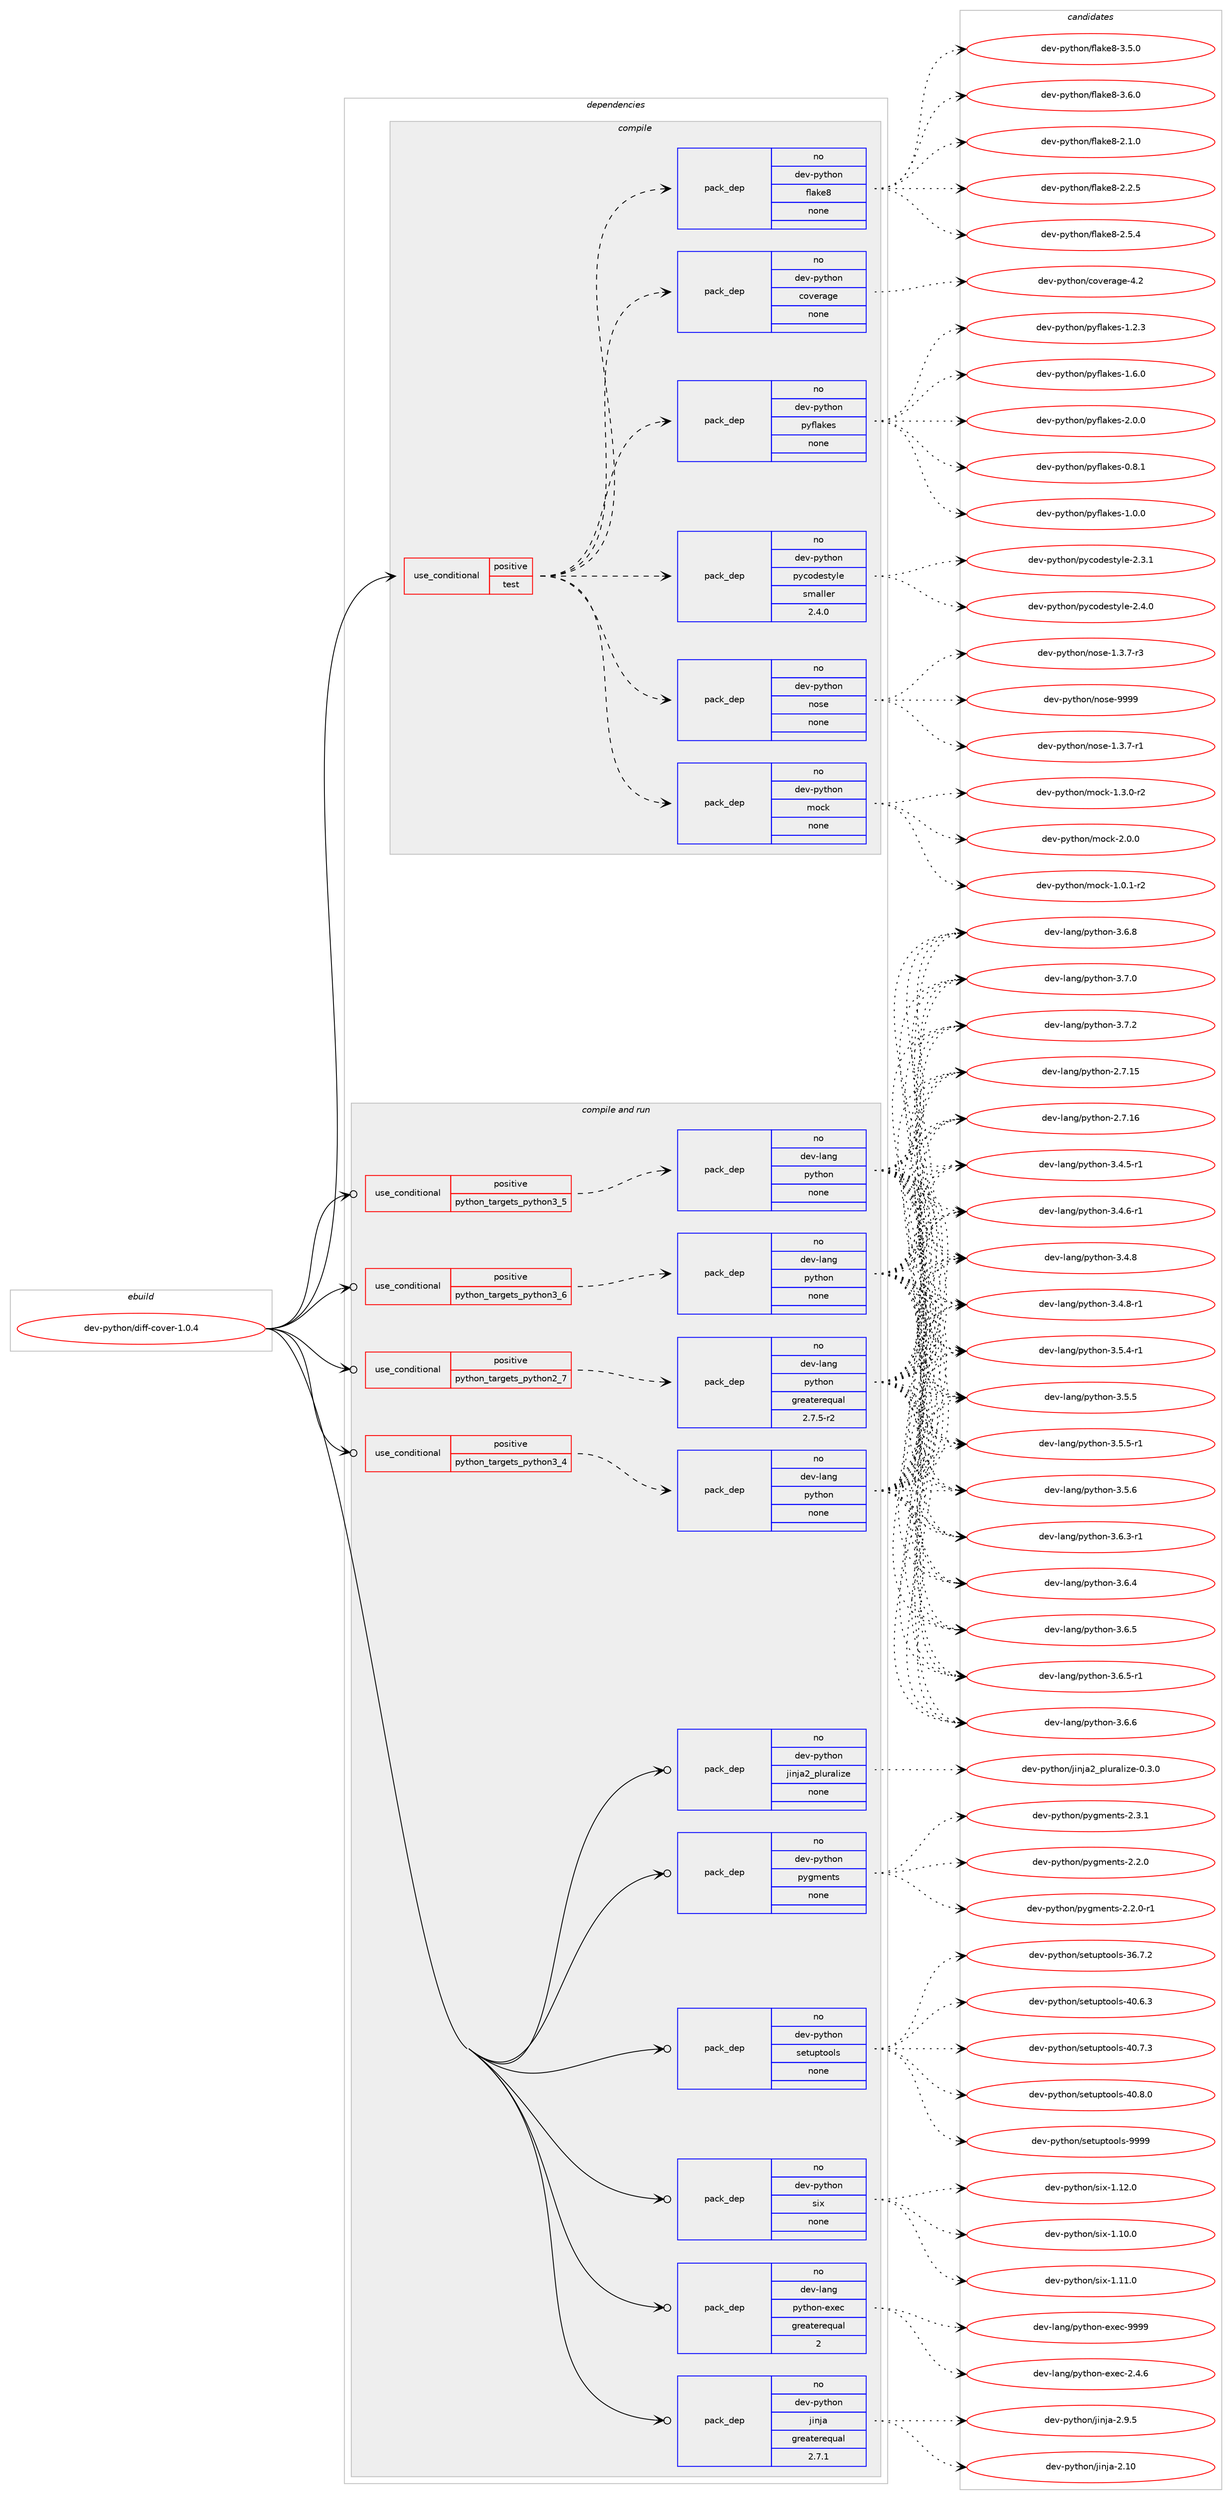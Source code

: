digraph prolog {

# *************
# Graph options
# *************

newrank=true;
concentrate=true;
compound=true;
graph [rankdir=LR,fontname=Helvetica,fontsize=10,ranksep=1.5];#, ranksep=2.5, nodesep=0.2];
edge  [arrowhead=vee];
node  [fontname=Helvetica,fontsize=10];

# **********
# The ebuild
# **********

subgraph cluster_leftcol {
color=gray;
rank=same;
label=<<i>ebuild</i>>;
id [label="dev-python/diff-cover-1.0.4", color=red, width=4, href="../dev-python/diff-cover-1.0.4.svg"];
}

# ****************
# The dependencies
# ****************

subgraph cluster_midcol {
color=gray;
label=<<i>dependencies</i>>;
subgraph cluster_compile {
fillcolor="#eeeeee";
style=filled;
label=<<i>compile</i>>;
subgraph cond373224 {
dependency1405790 [label=<<TABLE BORDER="0" CELLBORDER="1" CELLSPACING="0" CELLPADDING="4"><TR><TD ROWSPAN="3" CELLPADDING="10">use_conditional</TD></TR><TR><TD>positive</TD></TR><TR><TD>test</TD></TR></TABLE>>, shape=none, color=red];
subgraph pack1009310 {
dependency1405791 [label=<<TABLE BORDER="0" CELLBORDER="1" CELLSPACING="0" CELLPADDING="4" WIDTH="220"><TR><TD ROWSPAN="6" CELLPADDING="30">pack_dep</TD></TR><TR><TD WIDTH="110">no</TD></TR><TR><TD>dev-python</TD></TR><TR><TD>coverage</TD></TR><TR><TD>none</TD></TR><TR><TD></TD></TR></TABLE>>, shape=none, color=blue];
}
dependency1405790:e -> dependency1405791:w [weight=20,style="dashed",arrowhead="vee"];
subgraph pack1009311 {
dependency1405792 [label=<<TABLE BORDER="0" CELLBORDER="1" CELLSPACING="0" CELLPADDING="4" WIDTH="220"><TR><TD ROWSPAN="6" CELLPADDING="30">pack_dep</TD></TR><TR><TD WIDTH="110">no</TD></TR><TR><TD>dev-python</TD></TR><TR><TD>flake8</TD></TR><TR><TD>none</TD></TR><TR><TD></TD></TR></TABLE>>, shape=none, color=blue];
}
dependency1405790:e -> dependency1405792:w [weight=20,style="dashed",arrowhead="vee"];
subgraph pack1009312 {
dependency1405793 [label=<<TABLE BORDER="0" CELLBORDER="1" CELLSPACING="0" CELLPADDING="4" WIDTH="220"><TR><TD ROWSPAN="6" CELLPADDING="30">pack_dep</TD></TR><TR><TD WIDTH="110">no</TD></TR><TR><TD>dev-python</TD></TR><TR><TD>mock</TD></TR><TR><TD>none</TD></TR><TR><TD></TD></TR></TABLE>>, shape=none, color=blue];
}
dependency1405790:e -> dependency1405793:w [weight=20,style="dashed",arrowhead="vee"];
subgraph pack1009313 {
dependency1405794 [label=<<TABLE BORDER="0" CELLBORDER="1" CELLSPACING="0" CELLPADDING="4" WIDTH="220"><TR><TD ROWSPAN="6" CELLPADDING="30">pack_dep</TD></TR><TR><TD WIDTH="110">no</TD></TR><TR><TD>dev-python</TD></TR><TR><TD>nose</TD></TR><TR><TD>none</TD></TR><TR><TD></TD></TR></TABLE>>, shape=none, color=blue];
}
dependency1405790:e -> dependency1405794:w [weight=20,style="dashed",arrowhead="vee"];
subgraph pack1009314 {
dependency1405795 [label=<<TABLE BORDER="0" CELLBORDER="1" CELLSPACING="0" CELLPADDING="4" WIDTH="220"><TR><TD ROWSPAN="6" CELLPADDING="30">pack_dep</TD></TR><TR><TD WIDTH="110">no</TD></TR><TR><TD>dev-python</TD></TR><TR><TD>pycodestyle</TD></TR><TR><TD>smaller</TD></TR><TR><TD>2.4.0</TD></TR></TABLE>>, shape=none, color=blue];
}
dependency1405790:e -> dependency1405795:w [weight=20,style="dashed",arrowhead="vee"];
subgraph pack1009315 {
dependency1405796 [label=<<TABLE BORDER="0" CELLBORDER="1" CELLSPACING="0" CELLPADDING="4" WIDTH="220"><TR><TD ROWSPAN="6" CELLPADDING="30">pack_dep</TD></TR><TR><TD WIDTH="110">no</TD></TR><TR><TD>dev-python</TD></TR><TR><TD>pyflakes</TD></TR><TR><TD>none</TD></TR><TR><TD></TD></TR></TABLE>>, shape=none, color=blue];
}
dependency1405790:e -> dependency1405796:w [weight=20,style="dashed",arrowhead="vee"];
}
id:e -> dependency1405790:w [weight=20,style="solid",arrowhead="vee"];
}
subgraph cluster_compileandrun {
fillcolor="#eeeeee";
style=filled;
label=<<i>compile and run</i>>;
subgraph cond373225 {
dependency1405797 [label=<<TABLE BORDER="0" CELLBORDER="1" CELLSPACING="0" CELLPADDING="4"><TR><TD ROWSPAN="3" CELLPADDING="10">use_conditional</TD></TR><TR><TD>positive</TD></TR><TR><TD>python_targets_python2_7</TD></TR></TABLE>>, shape=none, color=red];
subgraph pack1009316 {
dependency1405798 [label=<<TABLE BORDER="0" CELLBORDER="1" CELLSPACING="0" CELLPADDING="4" WIDTH="220"><TR><TD ROWSPAN="6" CELLPADDING="30">pack_dep</TD></TR><TR><TD WIDTH="110">no</TD></TR><TR><TD>dev-lang</TD></TR><TR><TD>python</TD></TR><TR><TD>greaterequal</TD></TR><TR><TD>2.7.5-r2</TD></TR></TABLE>>, shape=none, color=blue];
}
dependency1405797:e -> dependency1405798:w [weight=20,style="dashed",arrowhead="vee"];
}
id:e -> dependency1405797:w [weight=20,style="solid",arrowhead="odotvee"];
subgraph cond373226 {
dependency1405799 [label=<<TABLE BORDER="0" CELLBORDER="1" CELLSPACING="0" CELLPADDING="4"><TR><TD ROWSPAN="3" CELLPADDING="10">use_conditional</TD></TR><TR><TD>positive</TD></TR><TR><TD>python_targets_python3_4</TD></TR></TABLE>>, shape=none, color=red];
subgraph pack1009317 {
dependency1405800 [label=<<TABLE BORDER="0" CELLBORDER="1" CELLSPACING="0" CELLPADDING="4" WIDTH="220"><TR><TD ROWSPAN="6" CELLPADDING="30">pack_dep</TD></TR><TR><TD WIDTH="110">no</TD></TR><TR><TD>dev-lang</TD></TR><TR><TD>python</TD></TR><TR><TD>none</TD></TR><TR><TD></TD></TR></TABLE>>, shape=none, color=blue];
}
dependency1405799:e -> dependency1405800:w [weight=20,style="dashed",arrowhead="vee"];
}
id:e -> dependency1405799:w [weight=20,style="solid",arrowhead="odotvee"];
subgraph cond373227 {
dependency1405801 [label=<<TABLE BORDER="0" CELLBORDER="1" CELLSPACING="0" CELLPADDING="4"><TR><TD ROWSPAN="3" CELLPADDING="10">use_conditional</TD></TR><TR><TD>positive</TD></TR><TR><TD>python_targets_python3_5</TD></TR></TABLE>>, shape=none, color=red];
subgraph pack1009318 {
dependency1405802 [label=<<TABLE BORDER="0" CELLBORDER="1" CELLSPACING="0" CELLPADDING="4" WIDTH="220"><TR><TD ROWSPAN="6" CELLPADDING="30">pack_dep</TD></TR><TR><TD WIDTH="110">no</TD></TR><TR><TD>dev-lang</TD></TR><TR><TD>python</TD></TR><TR><TD>none</TD></TR><TR><TD></TD></TR></TABLE>>, shape=none, color=blue];
}
dependency1405801:e -> dependency1405802:w [weight=20,style="dashed",arrowhead="vee"];
}
id:e -> dependency1405801:w [weight=20,style="solid",arrowhead="odotvee"];
subgraph cond373228 {
dependency1405803 [label=<<TABLE BORDER="0" CELLBORDER="1" CELLSPACING="0" CELLPADDING="4"><TR><TD ROWSPAN="3" CELLPADDING="10">use_conditional</TD></TR><TR><TD>positive</TD></TR><TR><TD>python_targets_python3_6</TD></TR></TABLE>>, shape=none, color=red];
subgraph pack1009319 {
dependency1405804 [label=<<TABLE BORDER="0" CELLBORDER="1" CELLSPACING="0" CELLPADDING="4" WIDTH="220"><TR><TD ROWSPAN="6" CELLPADDING="30">pack_dep</TD></TR><TR><TD WIDTH="110">no</TD></TR><TR><TD>dev-lang</TD></TR><TR><TD>python</TD></TR><TR><TD>none</TD></TR><TR><TD></TD></TR></TABLE>>, shape=none, color=blue];
}
dependency1405803:e -> dependency1405804:w [weight=20,style="dashed",arrowhead="vee"];
}
id:e -> dependency1405803:w [weight=20,style="solid",arrowhead="odotvee"];
subgraph pack1009320 {
dependency1405805 [label=<<TABLE BORDER="0" CELLBORDER="1" CELLSPACING="0" CELLPADDING="4" WIDTH="220"><TR><TD ROWSPAN="6" CELLPADDING="30">pack_dep</TD></TR><TR><TD WIDTH="110">no</TD></TR><TR><TD>dev-lang</TD></TR><TR><TD>python-exec</TD></TR><TR><TD>greaterequal</TD></TR><TR><TD>2</TD></TR></TABLE>>, shape=none, color=blue];
}
id:e -> dependency1405805:w [weight=20,style="solid",arrowhead="odotvee"];
subgraph pack1009321 {
dependency1405806 [label=<<TABLE BORDER="0" CELLBORDER="1" CELLSPACING="0" CELLPADDING="4" WIDTH="220"><TR><TD ROWSPAN="6" CELLPADDING="30">pack_dep</TD></TR><TR><TD WIDTH="110">no</TD></TR><TR><TD>dev-python</TD></TR><TR><TD>jinja</TD></TR><TR><TD>greaterequal</TD></TR><TR><TD>2.7.1</TD></TR></TABLE>>, shape=none, color=blue];
}
id:e -> dependency1405806:w [weight=20,style="solid",arrowhead="odotvee"];
subgraph pack1009322 {
dependency1405807 [label=<<TABLE BORDER="0" CELLBORDER="1" CELLSPACING="0" CELLPADDING="4" WIDTH="220"><TR><TD ROWSPAN="6" CELLPADDING="30">pack_dep</TD></TR><TR><TD WIDTH="110">no</TD></TR><TR><TD>dev-python</TD></TR><TR><TD>jinja2_pluralize</TD></TR><TR><TD>none</TD></TR><TR><TD></TD></TR></TABLE>>, shape=none, color=blue];
}
id:e -> dependency1405807:w [weight=20,style="solid",arrowhead="odotvee"];
subgraph pack1009323 {
dependency1405808 [label=<<TABLE BORDER="0" CELLBORDER="1" CELLSPACING="0" CELLPADDING="4" WIDTH="220"><TR><TD ROWSPAN="6" CELLPADDING="30">pack_dep</TD></TR><TR><TD WIDTH="110">no</TD></TR><TR><TD>dev-python</TD></TR><TR><TD>pygments</TD></TR><TR><TD>none</TD></TR><TR><TD></TD></TR></TABLE>>, shape=none, color=blue];
}
id:e -> dependency1405808:w [weight=20,style="solid",arrowhead="odotvee"];
subgraph pack1009324 {
dependency1405809 [label=<<TABLE BORDER="0" CELLBORDER="1" CELLSPACING="0" CELLPADDING="4" WIDTH="220"><TR><TD ROWSPAN="6" CELLPADDING="30">pack_dep</TD></TR><TR><TD WIDTH="110">no</TD></TR><TR><TD>dev-python</TD></TR><TR><TD>setuptools</TD></TR><TR><TD>none</TD></TR><TR><TD></TD></TR></TABLE>>, shape=none, color=blue];
}
id:e -> dependency1405809:w [weight=20,style="solid",arrowhead="odotvee"];
subgraph pack1009325 {
dependency1405810 [label=<<TABLE BORDER="0" CELLBORDER="1" CELLSPACING="0" CELLPADDING="4" WIDTH="220"><TR><TD ROWSPAN="6" CELLPADDING="30">pack_dep</TD></TR><TR><TD WIDTH="110">no</TD></TR><TR><TD>dev-python</TD></TR><TR><TD>six</TD></TR><TR><TD>none</TD></TR><TR><TD></TD></TR></TABLE>>, shape=none, color=blue];
}
id:e -> dependency1405810:w [weight=20,style="solid",arrowhead="odotvee"];
}
subgraph cluster_run {
fillcolor="#eeeeee";
style=filled;
label=<<i>run</i>>;
}
}

# **************
# The candidates
# **************

subgraph cluster_choices {
rank=same;
color=gray;
label=<<i>candidates</i>>;

subgraph choice1009310 {
color=black;
nodesep=1;
choice1001011184511212111610411111047991111181011149710310145524650 [label="dev-python/coverage-4.2", color=red, width=4,href="../dev-python/coverage-4.2.svg"];
dependency1405791:e -> choice1001011184511212111610411111047991111181011149710310145524650:w [style=dotted,weight="100"];
}
subgraph choice1009311 {
color=black;
nodesep=1;
choice10010111845112121116104111110471021089710710156455046494648 [label="dev-python/flake8-2.1.0", color=red, width=4,href="../dev-python/flake8-2.1.0.svg"];
choice10010111845112121116104111110471021089710710156455046504653 [label="dev-python/flake8-2.2.5", color=red, width=4,href="../dev-python/flake8-2.2.5.svg"];
choice10010111845112121116104111110471021089710710156455046534652 [label="dev-python/flake8-2.5.4", color=red, width=4,href="../dev-python/flake8-2.5.4.svg"];
choice10010111845112121116104111110471021089710710156455146534648 [label="dev-python/flake8-3.5.0", color=red, width=4,href="../dev-python/flake8-3.5.0.svg"];
choice10010111845112121116104111110471021089710710156455146544648 [label="dev-python/flake8-3.6.0", color=red, width=4,href="../dev-python/flake8-3.6.0.svg"];
dependency1405792:e -> choice10010111845112121116104111110471021089710710156455046494648:w [style=dotted,weight="100"];
dependency1405792:e -> choice10010111845112121116104111110471021089710710156455046504653:w [style=dotted,weight="100"];
dependency1405792:e -> choice10010111845112121116104111110471021089710710156455046534652:w [style=dotted,weight="100"];
dependency1405792:e -> choice10010111845112121116104111110471021089710710156455146534648:w [style=dotted,weight="100"];
dependency1405792:e -> choice10010111845112121116104111110471021089710710156455146544648:w [style=dotted,weight="100"];
}
subgraph choice1009312 {
color=black;
nodesep=1;
choice1001011184511212111610411111047109111991074549464846494511450 [label="dev-python/mock-1.0.1-r2", color=red, width=4,href="../dev-python/mock-1.0.1-r2.svg"];
choice1001011184511212111610411111047109111991074549465146484511450 [label="dev-python/mock-1.3.0-r2", color=red, width=4,href="../dev-python/mock-1.3.0-r2.svg"];
choice100101118451121211161041111104710911199107455046484648 [label="dev-python/mock-2.0.0", color=red, width=4,href="../dev-python/mock-2.0.0.svg"];
dependency1405793:e -> choice1001011184511212111610411111047109111991074549464846494511450:w [style=dotted,weight="100"];
dependency1405793:e -> choice1001011184511212111610411111047109111991074549465146484511450:w [style=dotted,weight="100"];
dependency1405793:e -> choice100101118451121211161041111104710911199107455046484648:w [style=dotted,weight="100"];
}
subgraph choice1009313 {
color=black;
nodesep=1;
choice10010111845112121116104111110471101111151014549465146554511449 [label="dev-python/nose-1.3.7-r1", color=red, width=4,href="../dev-python/nose-1.3.7-r1.svg"];
choice10010111845112121116104111110471101111151014549465146554511451 [label="dev-python/nose-1.3.7-r3", color=red, width=4,href="../dev-python/nose-1.3.7-r3.svg"];
choice10010111845112121116104111110471101111151014557575757 [label="dev-python/nose-9999", color=red, width=4,href="../dev-python/nose-9999.svg"];
dependency1405794:e -> choice10010111845112121116104111110471101111151014549465146554511449:w [style=dotted,weight="100"];
dependency1405794:e -> choice10010111845112121116104111110471101111151014549465146554511451:w [style=dotted,weight="100"];
dependency1405794:e -> choice10010111845112121116104111110471101111151014557575757:w [style=dotted,weight="100"];
}
subgraph choice1009314 {
color=black;
nodesep=1;
choice100101118451121211161041111104711212199111100101115116121108101455046514649 [label="dev-python/pycodestyle-2.3.1", color=red, width=4,href="../dev-python/pycodestyle-2.3.1.svg"];
choice100101118451121211161041111104711212199111100101115116121108101455046524648 [label="dev-python/pycodestyle-2.4.0", color=red, width=4,href="../dev-python/pycodestyle-2.4.0.svg"];
dependency1405795:e -> choice100101118451121211161041111104711212199111100101115116121108101455046514649:w [style=dotted,weight="100"];
dependency1405795:e -> choice100101118451121211161041111104711212199111100101115116121108101455046524648:w [style=dotted,weight="100"];
}
subgraph choice1009315 {
color=black;
nodesep=1;
choice100101118451121211161041111104711212110210897107101115454846564649 [label="dev-python/pyflakes-0.8.1", color=red, width=4,href="../dev-python/pyflakes-0.8.1.svg"];
choice100101118451121211161041111104711212110210897107101115454946484648 [label="dev-python/pyflakes-1.0.0", color=red, width=4,href="../dev-python/pyflakes-1.0.0.svg"];
choice100101118451121211161041111104711212110210897107101115454946504651 [label="dev-python/pyflakes-1.2.3", color=red, width=4,href="../dev-python/pyflakes-1.2.3.svg"];
choice100101118451121211161041111104711212110210897107101115454946544648 [label="dev-python/pyflakes-1.6.0", color=red, width=4,href="../dev-python/pyflakes-1.6.0.svg"];
choice100101118451121211161041111104711212110210897107101115455046484648 [label="dev-python/pyflakes-2.0.0", color=red, width=4,href="../dev-python/pyflakes-2.0.0.svg"];
dependency1405796:e -> choice100101118451121211161041111104711212110210897107101115454846564649:w [style=dotted,weight="100"];
dependency1405796:e -> choice100101118451121211161041111104711212110210897107101115454946484648:w [style=dotted,weight="100"];
dependency1405796:e -> choice100101118451121211161041111104711212110210897107101115454946504651:w [style=dotted,weight="100"];
dependency1405796:e -> choice100101118451121211161041111104711212110210897107101115454946544648:w [style=dotted,weight="100"];
dependency1405796:e -> choice100101118451121211161041111104711212110210897107101115455046484648:w [style=dotted,weight="100"];
}
subgraph choice1009316 {
color=black;
nodesep=1;
choice10010111845108971101034711212111610411111045504655464953 [label="dev-lang/python-2.7.15", color=red, width=4,href="../dev-lang/python-2.7.15.svg"];
choice10010111845108971101034711212111610411111045504655464954 [label="dev-lang/python-2.7.16", color=red, width=4,href="../dev-lang/python-2.7.16.svg"];
choice1001011184510897110103471121211161041111104551465246534511449 [label="dev-lang/python-3.4.5-r1", color=red, width=4,href="../dev-lang/python-3.4.5-r1.svg"];
choice1001011184510897110103471121211161041111104551465246544511449 [label="dev-lang/python-3.4.6-r1", color=red, width=4,href="../dev-lang/python-3.4.6-r1.svg"];
choice100101118451089711010347112121116104111110455146524656 [label="dev-lang/python-3.4.8", color=red, width=4,href="../dev-lang/python-3.4.8.svg"];
choice1001011184510897110103471121211161041111104551465246564511449 [label="dev-lang/python-3.4.8-r1", color=red, width=4,href="../dev-lang/python-3.4.8-r1.svg"];
choice1001011184510897110103471121211161041111104551465346524511449 [label="dev-lang/python-3.5.4-r1", color=red, width=4,href="../dev-lang/python-3.5.4-r1.svg"];
choice100101118451089711010347112121116104111110455146534653 [label="dev-lang/python-3.5.5", color=red, width=4,href="../dev-lang/python-3.5.5.svg"];
choice1001011184510897110103471121211161041111104551465346534511449 [label="dev-lang/python-3.5.5-r1", color=red, width=4,href="../dev-lang/python-3.5.5-r1.svg"];
choice100101118451089711010347112121116104111110455146534654 [label="dev-lang/python-3.5.6", color=red, width=4,href="../dev-lang/python-3.5.6.svg"];
choice1001011184510897110103471121211161041111104551465446514511449 [label="dev-lang/python-3.6.3-r1", color=red, width=4,href="../dev-lang/python-3.6.3-r1.svg"];
choice100101118451089711010347112121116104111110455146544652 [label="dev-lang/python-3.6.4", color=red, width=4,href="../dev-lang/python-3.6.4.svg"];
choice100101118451089711010347112121116104111110455146544653 [label="dev-lang/python-3.6.5", color=red, width=4,href="../dev-lang/python-3.6.5.svg"];
choice1001011184510897110103471121211161041111104551465446534511449 [label="dev-lang/python-3.6.5-r1", color=red, width=4,href="../dev-lang/python-3.6.5-r1.svg"];
choice100101118451089711010347112121116104111110455146544654 [label="dev-lang/python-3.6.6", color=red, width=4,href="../dev-lang/python-3.6.6.svg"];
choice100101118451089711010347112121116104111110455146544656 [label="dev-lang/python-3.6.8", color=red, width=4,href="../dev-lang/python-3.6.8.svg"];
choice100101118451089711010347112121116104111110455146554648 [label="dev-lang/python-3.7.0", color=red, width=4,href="../dev-lang/python-3.7.0.svg"];
choice100101118451089711010347112121116104111110455146554650 [label="dev-lang/python-3.7.2", color=red, width=4,href="../dev-lang/python-3.7.2.svg"];
dependency1405798:e -> choice10010111845108971101034711212111610411111045504655464953:w [style=dotted,weight="100"];
dependency1405798:e -> choice10010111845108971101034711212111610411111045504655464954:w [style=dotted,weight="100"];
dependency1405798:e -> choice1001011184510897110103471121211161041111104551465246534511449:w [style=dotted,weight="100"];
dependency1405798:e -> choice1001011184510897110103471121211161041111104551465246544511449:w [style=dotted,weight="100"];
dependency1405798:e -> choice100101118451089711010347112121116104111110455146524656:w [style=dotted,weight="100"];
dependency1405798:e -> choice1001011184510897110103471121211161041111104551465246564511449:w [style=dotted,weight="100"];
dependency1405798:e -> choice1001011184510897110103471121211161041111104551465346524511449:w [style=dotted,weight="100"];
dependency1405798:e -> choice100101118451089711010347112121116104111110455146534653:w [style=dotted,weight="100"];
dependency1405798:e -> choice1001011184510897110103471121211161041111104551465346534511449:w [style=dotted,weight="100"];
dependency1405798:e -> choice100101118451089711010347112121116104111110455146534654:w [style=dotted,weight="100"];
dependency1405798:e -> choice1001011184510897110103471121211161041111104551465446514511449:w [style=dotted,weight="100"];
dependency1405798:e -> choice100101118451089711010347112121116104111110455146544652:w [style=dotted,weight="100"];
dependency1405798:e -> choice100101118451089711010347112121116104111110455146544653:w [style=dotted,weight="100"];
dependency1405798:e -> choice1001011184510897110103471121211161041111104551465446534511449:w [style=dotted,weight="100"];
dependency1405798:e -> choice100101118451089711010347112121116104111110455146544654:w [style=dotted,weight="100"];
dependency1405798:e -> choice100101118451089711010347112121116104111110455146544656:w [style=dotted,weight="100"];
dependency1405798:e -> choice100101118451089711010347112121116104111110455146554648:w [style=dotted,weight="100"];
dependency1405798:e -> choice100101118451089711010347112121116104111110455146554650:w [style=dotted,weight="100"];
}
subgraph choice1009317 {
color=black;
nodesep=1;
choice10010111845108971101034711212111610411111045504655464953 [label="dev-lang/python-2.7.15", color=red, width=4,href="../dev-lang/python-2.7.15.svg"];
choice10010111845108971101034711212111610411111045504655464954 [label="dev-lang/python-2.7.16", color=red, width=4,href="../dev-lang/python-2.7.16.svg"];
choice1001011184510897110103471121211161041111104551465246534511449 [label="dev-lang/python-3.4.5-r1", color=red, width=4,href="../dev-lang/python-3.4.5-r1.svg"];
choice1001011184510897110103471121211161041111104551465246544511449 [label="dev-lang/python-3.4.6-r1", color=red, width=4,href="../dev-lang/python-3.4.6-r1.svg"];
choice100101118451089711010347112121116104111110455146524656 [label="dev-lang/python-3.4.8", color=red, width=4,href="../dev-lang/python-3.4.8.svg"];
choice1001011184510897110103471121211161041111104551465246564511449 [label="dev-lang/python-3.4.8-r1", color=red, width=4,href="../dev-lang/python-3.4.8-r1.svg"];
choice1001011184510897110103471121211161041111104551465346524511449 [label="dev-lang/python-3.5.4-r1", color=red, width=4,href="../dev-lang/python-3.5.4-r1.svg"];
choice100101118451089711010347112121116104111110455146534653 [label="dev-lang/python-3.5.5", color=red, width=4,href="../dev-lang/python-3.5.5.svg"];
choice1001011184510897110103471121211161041111104551465346534511449 [label="dev-lang/python-3.5.5-r1", color=red, width=4,href="../dev-lang/python-3.5.5-r1.svg"];
choice100101118451089711010347112121116104111110455146534654 [label="dev-lang/python-3.5.6", color=red, width=4,href="../dev-lang/python-3.5.6.svg"];
choice1001011184510897110103471121211161041111104551465446514511449 [label="dev-lang/python-3.6.3-r1", color=red, width=4,href="../dev-lang/python-3.6.3-r1.svg"];
choice100101118451089711010347112121116104111110455146544652 [label="dev-lang/python-3.6.4", color=red, width=4,href="../dev-lang/python-3.6.4.svg"];
choice100101118451089711010347112121116104111110455146544653 [label="dev-lang/python-3.6.5", color=red, width=4,href="../dev-lang/python-3.6.5.svg"];
choice1001011184510897110103471121211161041111104551465446534511449 [label="dev-lang/python-3.6.5-r1", color=red, width=4,href="../dev-lang/python-3.6.5-r1.svg"];
choice100101118451089711010347112121116104111110455146544654 [label="dev-lang/python-3.6.6", color=red, width=4,href="../dev-lang/python-3.6.6.svg"];
choice100101118451089711010347112121116104111110455146544656 [label="dev-lang/python-3.6.8", color=red, width=4,href="../dev-lang/python-3.6.8.svg"];
choice100101118451089711010347112121116104111110455146554648 [label="dev-lang/python-3.7.0", color=red, width=4,href="../dev-lang/python-3.7.0.svg"];
choice100101118451089711010347112121116104111110455146554650 [label="dev-lang/python-3.7.2", color=red, width=4,href="../dev-lang/python-3.7.2.svg"];
dependency1405800:e -> choice10010111845108971101034711212111610411111045504655464953:w [style=dotted,weight="100"];
dependency1405800:e -> choice10010111845108971101034711212111610411111045504655464954:w [style=dotted,weight="100"];
dependency1405800:e -> choice1001011184510897110103471121211161041111104551465246534511449:w [style=dotted,weight="100"];
dependency1405800:e -> choice1001011184510897110103471121211161041111104551465246544511449:w [style=dotted,weight="100"];
dependency1405800:e -> choice100101118451089711010347112121116104111110455146524656:w [style=dotted,weight="100"];
dependency1405800:e -> choice1001011184510897110103471121211161041111104551465246564511449:w [style=dotted,weight="100"];
dependency1405800:e -> choice1001011184510897110103471121211161041111104551465346524511449:w [style=dotted,weight="100"];
dependency1405800:e -> choice100101118451089711010347112121116104111110455146534653:w [style=dotted,weight="100"];
dependency1405800:e -> choice1001011184510897110103471121211161041111104551465346534511449:w [style=dotted,weight="100"];
dependency1405800:e -> choice100101118451089711010347112121116104111110455146534654:w [style=dotted,weight="100"];
dependency1405800:e -> choice1001011184510897110103471121211161041111104551465446514511449:w [style=dotted,weight="100"];
dependency1405800:e -> choice100101118451089711010347112121116104111110455146544652:w [style=dotted,weight="100"];
dependency1405800:e -> choice100101118451089711010347112121116104111110455146544653:w [style=dotted,weight="100"];
dependency1405800:e -> choice1001011184510897110103471121211161041111104551465446534511449:w [style=dotted,weight="100"];
dependency1405800:e -> choice100101118451089711010347112121116104111110455146544654:w [style=dotted,weight="100"];
dependency1405800:e -> choice100101118451089711010347112121116104111110455146544656:w [style=dotted,weight="100"];
dependency1405800:e -> choice100101118451089711010347112121116104111110455146554648:w [style=dotted,weight="100"];
dependency1405800:e -> choice100101118451089711010347112121116104111110455146554650:w [style=dotted,weight="100"];
}
subgraph choice1009318 {
color=black;
nodesep=1;
choice10010111845108971101034711212111610411111045504655464953 [label="dev-lang/python-2.7.15", color=red, width=4,href="../dev-lang/python-2.7.15.svg"];
choice10010111845108971101034711212111610411111045504655464954 [label="dev-lang/python-2.7.16", color=red, width=4,href="../dev-lang/python-2.7.16.svg"];
choice1001011184510897110103471121211161041111104551465246534511449 [label="dev-lang/python-3.4.5-r1", color=red, width=4,href="../dev-lang/python-3.4.5-r1.svg"];
choice1001011184510897110103471121211161041111104551465246544511449 [label="dev-lang/python-3.4.6-r1", color=red, width=4,href="../dev-lang/python-3.4.6-r1.svg"];
choice100101118451089711010347112121116104111110455146524656 [label="dev-lang/python-3.4.8", color=red, width=4,href="../dev-lang/python-3.4.8.svg"];
choice1001011184510897110103471121211161041111104551465246564511449 [label="dev-lang/python-3.4.8-r1", color=red, width=4,href="../dev-lang/python-3.4.8-r1.svg"];
choice1001011184510897110103471121211161041111104551465346524511449 [label="dev-lang/python-3.5.4-r1", color=red, width=4,href="../dev-lang/python-3.5.4-r1.svg"];
choice100101118451089711010347112121116104111110455146534653 [label="dev-lang/python-3.5.5", color=red, width=4,href="../dev-lang/python-3.5.5.svg"];
choice1001011184510897110103471121211161041111104551465346534511449 [label="dev-lang/python-3.5.5-r1", color=red, width=4,href="../dev-lang/python-3.5.5-r1.svg"];
choice100101118451089711010347112121116104111110455146534654 [label="dev-lang/python-3.5.6", color=red, width=4,href="../dev-lang/python-3.5.6.svg"];
choice1001011184510897110103471121211161041111104551465446514511449 [label="dev-lang/python-3.6.3-r1", color=red, width=4,href="../dev-lang/python-3.6.3-r1.svg"];
choice100101118451089711010347112121116104111110455146544652 [label="dev-lang/python-3.6.4", color=red, width=4,href="../dev-lang/python-3.6.4.svg"];
choice100101118451089711010347112121116104111110455146544653 [label="dev-lang/python-3.6.5", color=red, width=4,href="../dev-lang/python-3.6.5.svg"];
choice1001011184510897110103471121211161041111104551465446534511449 [label="dev-lang/python-3.6.5-r1", color=red, width=4,href="../dev-lang/python-3.6.5-r1.svg"];
choice100101118451089711010347112121116104111110455146544654 [label="dev-lang/python-3.6.6", color=red, width=4,href="../dev-lang/python-3.6.6.svg"];
choice100101118451089711010347112121116104111110455146544656 [label="dev-lang/python-3.6.8", color=red, width=4,href="../dev-lang/python-3.6.8.svg"];
choice100101118451089711010347112121116104111110455146554648 [label="dev-lang/python-3.7.0", color=red, width=4,href="../dev-lang/python-3.7.0.svg"];
choice100101118451089711010347112121116104111110455146554650 [label="dev-lang/python-3.7.2", color=red, width=4,href="../dev-lang/python-3.7.2.svg"];
dependency1405802:e -> choice10010111845108971101034711212111610411111045504655464953:w [style=dotted,weight="100"];
dependency1405802:e -> choice10010111845108971101034711212111610411111045504655464954:w [style=dotted,weight="100"];
dependency1405802:e -> choice1001011184510897110103471121211161041111104551465246534511449:w [style=dotted,weight="100"];
dependency1405802:e -> choice1001011184510897110103471121211161041111104551465246544511449:w [style=dotted,weight="100"];
dependency1405802:e -> choice100101118451089711010347112121116104111110455146524656:w [style=dotted,weight="100"];
dependency1405802:e -> choice1001011184510897110103471121211161041111104551465246564511449:w [style=dotted,weight="100"];
dependency1405802:e -> choice1001011184510897110103471121211161041111104551465346524511449:w [style=dotted,weight="100"];
dependency1405802:e -> choice100101118451089711010347112121116104111110455146534653:w [style=dotted,weight="100"];
dependency1405802:e -> choice1001011184510897110103471121211161041111104551465346534511449:w [style=dotted,weight="100"];
dependency1405802:e -> choice100101118451089711010347112121116104111110455146534654:w [style=dotted,weight="100"];
dependency1405802:e -> choice1001011184510897110103471121211161041111104551465446514511449:w [style=dotted,weight="100"];
dependency1405802:e -> choice100101118451089711010347112121116104111110455146544652:w [style=dotted,weight="100"];
dependency1405802:e -> choice100101118451089711010347112121116104111110455146544653:w [style=dotted,weight="100"];
dependency1405802:e -> choice1001011184510897110103471121211161041111104551465446534511449:w [style=dotted,weight="100"];
dependency1405802:e -> choice100101118451089711010347112121116104111110455146544654:w [style=dotted,weight="100"];
dependency1405802:e -> choice100101118451089711010347112121116104111110455146544656:w [style=dotted,weight="100"];
dependency1405802:e -> choice100101118451089711010347112121116104111110455146554648:w [style=dotted,weight="100"];
dependency1405802:e -> choice100101118451089711010347112121116104111110455146554650:w [style=dotted,weight="100"];
}
subgraph choice1009319 {
color=black;
nodesep=1;
choice10010111845108971101034711212111610411111045504655464953 [label="dev-lang/python-2.7.15", color=red, width=4,href="../dev-lang/python-2.7.15.svg"];
choice10010111845108971101034711212111610411111045504655464954 [label="dev-lang/python-2.7.16", color=red, width=4,href="../dev-lang/python-2.7.16.svg"];
choice1001011184510897110103471121211161041111104551465246534511449 [label="dev-lang/python-3.4.5-r1", color=red, width=4,href="../dev-lang/python-3.4.5-r1.svg"];
choice1001011184510897110103471121211161041111104551465246544511449 [label="dev-lang/python-3.4.6-r1", color=red, width=4,href="../dev-lang/python-3.4.6-r1.svg"];
choice100101118451089711010347112121116104111110455146524656 [label="dev-lang/python-3.4.8", color=red, width=4,href="../dev-lang/python-3.4.8.svg"];
choice1001011184510897110103471121211161041111104551465246564511449 [label="dev-lang/python-3.4.8-r1", color=red, width=4,href="../dev-lang/python-3.4.8-r1.svg"];
choice1001011184510897110103471121211161041111104551465346524511449 [label="dev-lang/python-3.5.4-r1", color=red, width=4,href="../dev-lang/python-3.5.4-r1.svg"];
choice100101118451089711010347112121116104111110455146534653 [label="dev-lang/python-3.5.5", color=red, width=4,href="../dev-lang/python-3.5.5.svg"];
choice1001011184510897110103471121211161041111104551465346534511449 [label="dev-lang/python-3.5.5-r1", color=red, width=4,href="../dev-lang/python-3.5.5-r1.svg"];
choice100101118451089711010347112121116104111110455146534654 [label="dev-lang/python-3.5.6", color=red, width=4,href="../dev-lang/python-3.5.6.svg"];
choice1001011184510897110103471121211161041111104551465446514511449 [label="dev-lang/python-3.6.3-r1", color=red, width=4,href="../dev-lang/python-3.6.3-r1.svg"];
choice100101118451089711010347112121116104111110455146544652 [label="dev-lang/python-3.6.4", color=red, width=4,href="../dev-lang/python-3.6.4.svg"];
choice100101118451089711010347112121116104111110455146544653 [label="dev-lang/python-3.6.5", color=red, width=4,href="../dev-lang/python-3.6.5.svg"];
choice1001011184510897110103471121211161041111104551465446534511449 [label="dev-lang/python-3.6.5-r1", color=red, width=4,href="../dev-lang/python-3.6.5-r1.svg"];
choice100101118451089711010347112121116104111110455146544654 [label="dev-lang/python-3.6.6", color=red, width=4,href="../dev-lang/python-3.6.6.svg"];
choice100101118451089711010347112121116104111110455146544656 [label="dev-lang/python-3.6.8", color=red, width=4,href="../dev-lang/python-3.6.8.svg"];
choice100101118451089711010347112121116104111110455146554648 [label="dev-lang/python-3.7.0", color=red, width=4,href="../dev-lang/python-3.7.0.svg"];
choice100101118451089711010347112121116104111110455146554650 [label="dev-lang/python-3.7.2", color=red, width=4,href="../dev-lang/python-3.7.2.svg"];
dependency1405804:e -> choice10010111845108971101034711212111610411111045504655464953:w [style=dotted,weight="100"];
dependency1405804:e -> choice10010111845108971101034711212111610411111045504655464954:w [style=dotted,weight="100"];
dependency1405804:e -> choice1001011184510897110103471121211161041111104551465246534511449:w [style=dotted,weight="100"];
dependency1405804:e -> choice1001011184510897110103471121211161041111104551465246544511449:w [style=dotted,weight="100"];
dependency1405804:e -> choice100101118451089711010347112121116104111110455146524656:w [style=dotted,weight="100"];
dependency1405804:e -> choice1001011184510897110103471121211161041111104551465246564511449:w [style=dotted,weight="100"];
dependency1405804:e -> choice1001011184510897110103471121211161041111104551465346524511449:w [style=dotted,weight="100"];
dependency1405804:e -> choice100101118451089711010347112121116104111110455146534653:w [style=dotted,weight="100"];
dependency1405804:e -> choice1001011184510897110103471121211161041111104551465346534511449:w [style=dotted,weight="100"];
dependency1405804:e -> choice100101118451089711010347112121116104111110455146534654:w [style=dotted,weight="100"];
dependency1405804:e -> choice1001011184510897110103471121211161041111104551465446514511449:w [style=dotted,weight="100"];
dependency1405804:e -> choice100101118451089711010347112121116104111110455146544652:w [style=dotted,weight="100"];
dependency1405804:e -> choice100101118451089711010347112121116104111110455146544653:w [style=dotted,weight="100"];
dependency1405804:e -> choice1001011184510897110103471121211161041111104551465446534511449:w [style=dotted,weight="100"];
dependency1405804:e -> choice100101118451089711010347112121116104111110455146544654:w [style=dotted,weight="100"];
dependency1405804:e -> choice100101118451089711010347112121116104111110455146544656:w [style=dotted,weight="100"];
dependency1405804:e -> choice100101118451089711010347112121116104111110455146554648:w [style=dotted,weight="100"];
dependency1405804:e -> choice100101118451089711010347112121116104111110455146554650:w [style=dotted,weight="100"];
}
subgraph choice1009320 {
color=black;
nodesep=1;
choice1001011184510897110103471121211161041111104510112010199455046524654 [label="dev-lang/python-exec-2.4.6", color=red, width=4,href="../dev-lang/python-exec-2.4.6.svg"];
choice10010111845108971101034711212111610411111045101120101994557575757 [label="dev-lang/python-exec-9999", color=red, width=4,href="../dev-lang/python-exec-9999.svg"];
dependency1405805:e -> choice1001011184510897110103471121211161041111104510112010199455046524654:w [style=dotted,weight="100"];
dependency1405805:e -> choice10010111845108971101034711212111610411111045101120101994557575757:w [style=dotted,weight="100"];
}
subgraph choice1009321 {
color=black;
nodesep=1;
choice1001011184511212111610411111047106105110106974550464948 [label="dev-python/jinja-2.10", color=red, width=4,href="../dev-python/jinja-2.10.svg"];
choice100101118451121211161041111104710610511010697455046574653 [label="dev-python/jinja-2.9.5", color=red, width=4,href="../dev-python/jinja-2.9.5.svg"];
dependency1405806:e -> choice1001011184511212111610411111047106105110106974550464948:w [style=dotted,weight="100"];
dependency1405806:e -> choice100101118451121211161041111104710610511010697455046574653:w [style=dotted,weight="100"];
}
subgraph choice1009322 {
color=black;
nodesep=1;
choice100101118451121211161041111104710610511010697509511210811711497108105122101454846514648 [label="dev-python/jinja2_pluralize-0.3.0", color=red, width=4,href="../dev-python/jinja2_pluralize-0.3.0.svg"];
dependency1405807:e -> choice100101118451121211161041111104710610511010697509511210811711497108105122101454846514648:w [style=dotted,weight="100"];
}
subgraph choice1009323 {
color=black;
nodesep=1;
choice1001011184511212111610411111047112121103109101110116115455046504648 [label="dev-python/pygments-2.2.0", color=red, width=4,href="../dev-python/pygments-2.2.0.svg"];
choice10010111845112121116104111110471121211031091011101161154550465046484511449 [label="dev-python/pygments-2.2.0-r1", color=red, width=4,href="../dev-python/pygments-2.2.0-r1.svg"];
choice1001011184511212111610411111047112121103109101110116115455046514649 [label="dev-python/pygments-2.3.1", color=red, width=4,href="../dev-python/pygments-2.3.1.svg"];
dependency1405808:e -> choice1001011184511212111610411111047112121103109101110116115455046504648:w [style=dotted,weight="100"];
dependency1405808:e -> choice10010111845112121116104111110471121211031091011101161154550465046484511449:w [style=dotted,weight="100"];
dependency1405808:e -> choice1001011184511212111610411111047112121103109101110116115455046514649:w [style=dotted,weight="100"];
}
subgraph choice1009324 {
color=black;
nodesep=1;
choice100101118451121211161041111104711510111611711211611111110811545515446554650 [label="dev-python/setuptools-36.7.2", color=red, width=4,href="../dev-python/setuptools-36.7.2.svg"];
choice100101118451121211161041111104711510111611711211611111110811545524846544651 [label="dev-python/setuptools-40.6.3", color=red, width=4,href="../dev-python/setuptools-40.6.3.svg"];
choice100101118451121211161041111104711510111611711211611111110811545524846554651 [label="dev-python/setuptools-40.7.3", color=red, width=4,href="../dev-python/setuptools-40.7.3.svg"];
choice100101118451121211161041111104711510111611711211611111110811545524846564648 [label="dev-python/setuptools-40.8.0", color=red, width=4,href="../dev-python/setuptools-40.8.0.svg"];
choice10010111845112121116104111110471151011161171121161111111081154557575757 [label="dev-python/setuptools-9999", color=red, width=4,href="../dev-python/setuptools-9999.svg"];
dependency1405809:e -> choice100101118451121211161041111104711510111611711211611111110811545515446554650:w [style=dotted,weight="100"];
dependency1405809:e -> choice100101118451121211161041111104711510111611711211611111110811545524846544651:w [style=dotted,weight="100"];
dependency1405809:e -> choice100101118451121211161041111104711510111611711211611111110811545524846554651:w [style=dotted,weight="100"];
dependency1405809:e -> choice100101118451121211161041111104711510111611711211611111110811545524846564648:w [style=dotted,weight="100"];
dependency1405809:e -> choice10010111845112121116104111110471151011161171121161111111081154557575757:w [style=dotted,weight="100"];
}
subgraph choice1009325 {
color=black;
nodesep=1;
choice100101118451121211161041111104711510512045494649484648 [label="dev-python/six-1.10.0", color=red, width=4,href="../dev-python/six-1.10.0.svg"];
choice100101118451121211161041111104711510512045494649494648 [label="dev-python/six-1.11.0", color=red, width=4,href="../dev-python/six-1.11.0.svg"];
choice100101118451121211161041111104711510512045494649504648 [label="dev-python/six-1.12.0", color=red, width=4,href="../dev-python/six-1.12.0.svg"];
dependency1405810:e -> choice100101118451121211161041111104711510512045494649484648:w [style=dotted,weight="100"];
dependency1405810:e -> choice100101118451121211161041111104711510512045494649494648:w [style=dotted,weight="100"];
dependency1405810:e -> choice100101118451121211161041111104711510512045494649504648:w [style=dotted,weight="100"];
}
}

}
